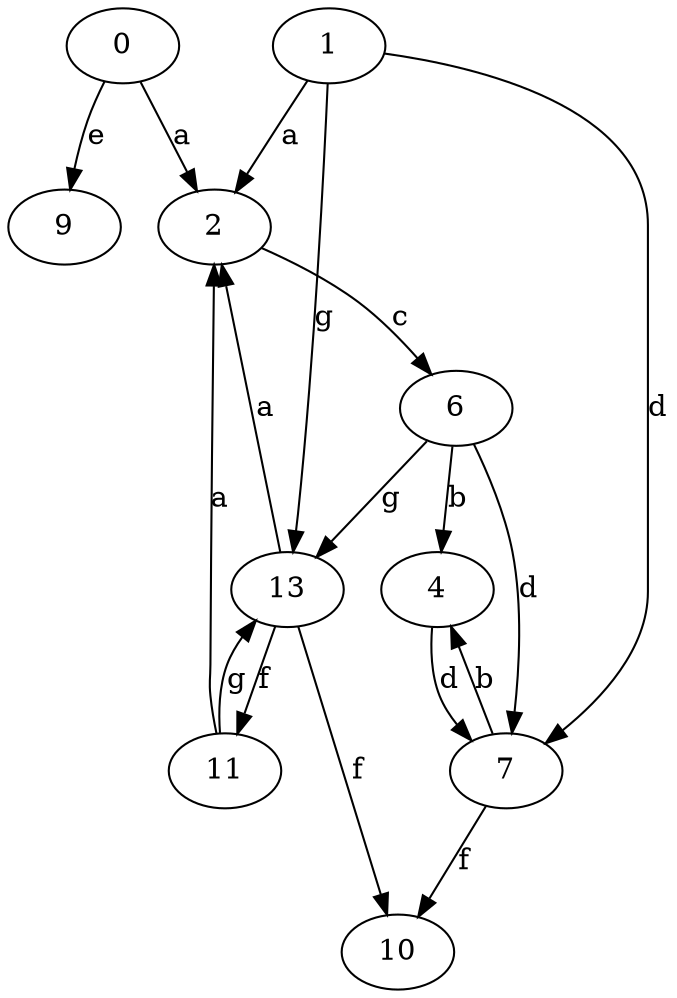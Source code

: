 strict digraph  {
2;
0;
4;
6;
7;
9;
10;
1;
11;
13;
2 -> 6  [label=c];
0 -> 2  [label=a];
0 -> 9  [label=e];
4 -> 7  [label=d];
6 -> 4  [label=b];
6 -> 7  [label=d];
6 -> 13  [label=g];
7 -> 4  [label=b];
7 -> 10  [label=f];
1 -> 2  [label=a];
1 -> 7  [label=d];
1 -> 13  [label=g];
11 -> 2  [label=a];
11 -> 13  [label=g];
13 -> 2  [label=a];
13 -> 10  [label=f];
13 -> 11  [label=f];
}
